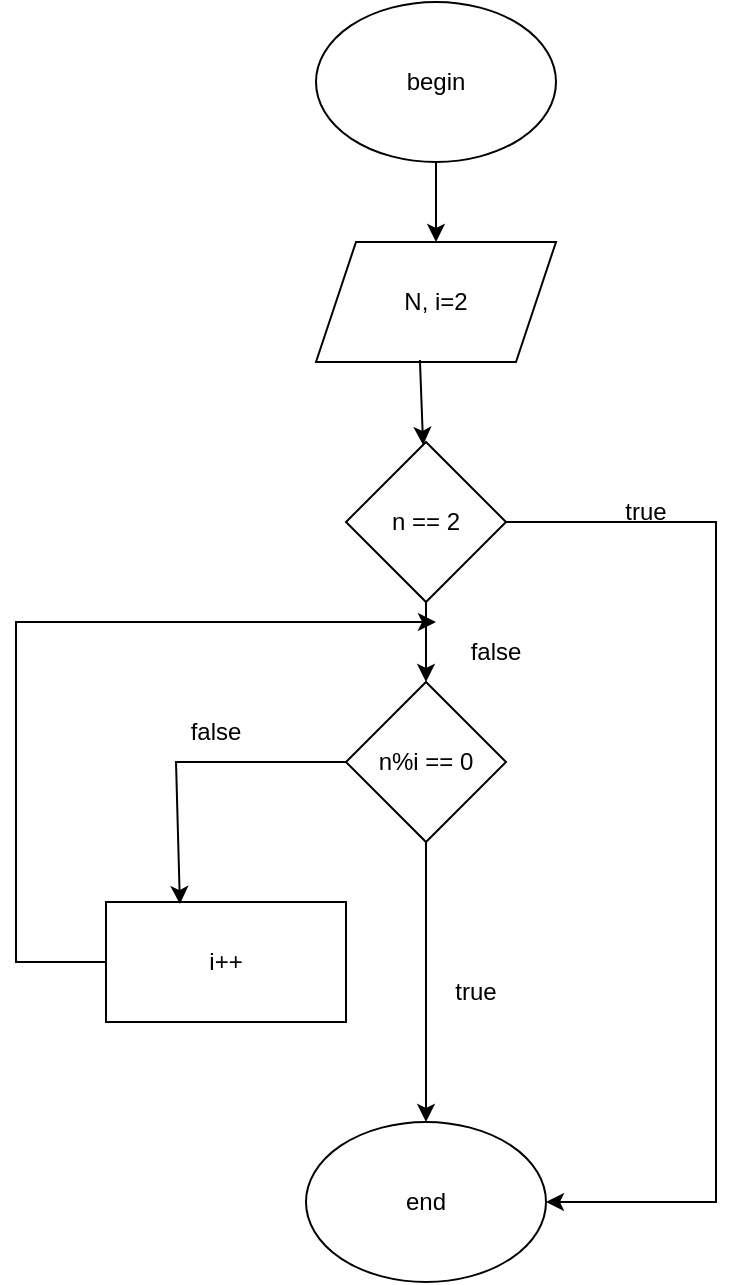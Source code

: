 <mxfile version="20.2.7" type="github">
  <diagram id="W2dCTRbcj14Ue6YGvtC2" name="Trang-1">
    <mxGraphModel dx="1422" dy="797" grid="1" gridSize="10" guides="1" tooltips="1" connect="1" arrows="1" fold="1" page="1" pageScale="1" pageWidth="850" pageHeight="1100" math="0" shadow="0">
      <root>
        <mxCell id="0" />
        <mxCell id="1" parent="0" />
        <mxCell id="qjFHWlcbrXDBT9FjRwGN-1" value="begin" style="ellipse;whiteSpace=wrap;html=1;" vertex="1" parent="1">
          <mxGeometry x="350" y="10" width="120" height="80" as="geometry" />
        </mxCell>
        <mxCell id="qjFHWlcbrXDBT9FjRwGN-2" value="N, i=2" style="shape=parallelogram;perimeter=parallelogramPerimeter;whiteSpace=wrap;html=1;fixedSize=1;" vertex="1" parent="1">
          <mxGeometry x="350" y="130" width="120" height="60" as="geometry" />
        </mxCell>
        <mxCell id="qjFHWlcbrXDBT9FjRwGN-3" value="n%i == 0" style="rhombus;whiteSpace=wrap;html=1;" vertex="1" parent="1">
          <mxGeometry x="365" y="350" width="80" height="80" as="geometry" />
        </mxCell>
        <mxCell id="qjFHWlcbrXDBT9FjRwGN-4" value="i++" style="rounded=0;whiteSpace=wrap;html=1;" vertex="1" parent="1">
          <mxGeometry x="245" y="460" width="120" height="60" as="geometry" />
        </mxCell>
        <mxCell id="qjFHWlcbrXDBT9FjRwGN-6" value="end" style="ellipse;whiteSpace=wrap;html=1;" vertex="1" parent="1">
          <mxGeometry x="345" y="570" width="120" height="80" as="geometry" />
        </mxCell>
        <mxCell id="qjFHWlcbrXDBT9FjRwGN-9" value="" style="endArrow=classic;html=1;rounded=0;exitX=0.5;exitY=1;exitDx=0;exitDy=0;" edge="1" parent="1" source="qjFHWlcbrXDBT9FjRwGN-3" target="qjFHWlcbrXDBT9FjRwGN-6">
          <mxGeometry width="50" height="50" relative="1" as="geometry">
            <mxPoint x="400" y="430" as="sourcePoint" />
            <mxPoint x="410" y="560" as="targetPoint" />
          </mxGeometry>
        </mxCell>
        <mxCell id="qjFHWlcbrXDBT9FjRwGN-10" value="" style="endArrow=classic;html=1;rounded=0;exitX=0;exitY=0.5;exitDx=0;exitDy=0;entryX=0.308;entryY=0.017;entryDx=0;entryDy=0;entryPerimeter=0;" edge="1" parent="1" source="qjFHWlcbrXDBT9FjRwGN-3" target="qjFHWlcbrXDBT9FjRwGN-4">
          <mxGeometry width="50" height="50" relative="1" as="geometry">
            <mxPoint x="400" y="430" as="sourcePoint" />
            <mxPoint x="320" y="440" as="targetPoint" />
            <Array as="points">
              <mxPoint x="320" y="390" />
              <mxPoint x="280" y="390" />
            </Array>
          </mxGeometry>
        </mxCell>
        <mxCell id="qjFHWlcbrXDBT9FjRwGN-12" value="" style="endArrow=classic;html=1;rounded=0;exitX=0.5;exitY=1;exitDx=0;exitDy=0;" edge="1" parent="1" source="qjFHWlcbrXDBT9FjRwGN-1" target="qjFHWlcbrXDBT9FjRwGN-2">
          <mxGeometry width="50" height="50" relative="1" as="geometry">
            <mxPoint x="400" y="430" as="sourcePoint" />
            <mxPoint x="450" y="380" as="targetPoint" />
          </mxGeometry>
        </mxCell>
        <mxCell id="qjFHWlcbrXDBT9FjRwGN-14" value="true" style="text;html=1;strokeColor=none;fillColor=none;align=center;verticalAlign=middle;whiteSpace=wrap;rounded=0;" vertex="1" parent="1">
          <mxGeometry x="400" y="490" width="60" height="30" as="geometry" />
        </mxCell>
        <mxCell id="qjFHWlcbrXDBT9FjRwGN-15" value="false" style="text;html=1;strokeColor=none;fillColor=none;align=center;verticalAlign=middle;whiteSpace=wrap;rounded=0;" vertex="1" parent="1">
          <mxGeometry x="270" y="360" width="60" height="30" as="geometry" />
        </mxCell>
        <mxCell id="qjFHWlcbrXDBT9FjRwGN-17" value="n == 2" style="rhombus;whiteSpace=wrap;html=1;" vertex="1" parent="1">
          <mxGeometry x="365" y="230" width="80" height="80" as="geometry" />
        </mxCell>
        <mxCell id="qjFHWlcbrXDBT9FjRwGN-18" value="" style="endArrow=classic;html=1;rounded=0;exitX=0.433;exitY=0.983;exitDx=0;exitDy=0;exitPerimeter=0;" edge="1" parent="1" source="qjFHWlcbrXDBT9FjRwGN-2" target="qjFHWlcbrXDBT9FjRwGN-17">
          <mxGeometry width="50" height="50" relative="1" as="geometry">
            <mxPoint x="400" y="430" as="sourcePoint" />
            <mxPoint x="450" y="380" as="targetPoint" />
          </mxGeometry>
        </mxCell>
        <mxCell id="qjFHWlcbrXDBT9FjRwGN-19" value="" style="endArrow=classic;html=1;rounded=0;exitX=1;exitY=0.5;exitDx=0;exitDy=0;entryX=1;entryY=0.5;entryDx=0;entryDy=0;" edge="1" parent="1" source="qjFHWlcbrXDBT9FjRwGN-17" target="qjFHWlcbrXDBT9FjRwGN-6">
          <mxGeometry width="50" height="50" relative="1" as="geometry">
            <mxPoint x="400" y="430" as="sourcePoint" />
            <mxPoint x="560" y="270" as="targetPoint" />
            <Array as="points">
              <mxPoint x="550" y="270" />
              <mxPoint x="550" y="610" />
            </Array>
          </mxGeometry>
        </mxCell>
        <mxCell id="qjFHWlcbrXDBT9FjRwGN-20" value="" style="endArrow=classic;html=1;rounded=0;exitX=0.5;exitY=1;exitDx=0;exitDy=0;entryX=0.5;entryY=0;entryDx=0;entryDy=0;" edge="1" parent="1" source="qjFHWlcbrXDBT9FjRwGN-17" target="qjFHWlcbrXDBT9FjRwGN-3">
          <mxGeometry width="50" height="50" relative="1" as="geometry">
            <mxPoint x="400" y="430" as="sourcePoint" />
            <mxPoint x="450" y="380" as="targetPoint" />
          </mxGeometry>
        </mxCell>
        <mxCell id="qjFHWlcbrXDBT9FjRwGN-21" value="true" style="text;html=1;strokeColor=none;fillColor=none;align=center;verticalAlign=middle;whiteSpace=wrap;rounded=0;" vertex="1" parent="1">
          <mxGeometry x="485" y="250" width="60" height="30" as="geometry" />
        </mxCell>
        <mxCell id="qjFHWlcbrXDBT9FjRwGN-22" value="false" style="text;html=1;strokeColor=none;fillColor=none;align=center;verticalAlign=middle;whiteSpace=wrap;rounded=0;" vertex="1" parent="1">
          <mxGeometry x="410" y="320" width="60" height="30" as="geometry" />
        </mxCell>
        <mxCell id="qjFHWlcbrXDBT9FjRwGN-25" value="" style="endArrow=classic;html=1;rounded=0;exitX=0;exitY=0.5;exitDx=0;exitDy=0;entryX=0;entryY=0;entryDx=0;entryDy=0;" edge="1" parent="1" source="qjFHWlcbrXDBT9FjRwGN-4" target="qjFHWlcbrXDBT9FjRwGN-22">
          <mxGeometry width="50" height="50" relative="1" as="geometry">
            <mxPoint x="400" y="430" as="sourcePoint" />
            <mxPoint x="450" y="380" as="targetPoint" />
            <Array as="points">
              <mxPoint x="200" y="490" />
              <mxPoint x="200" y="320" />
              <mxPoint x="240" y="320" />
            </Array>
          </mxGeometry>
        </mxCell>
      </root>
    </mxGraphModel>
  </diagram>
</mxfile>
